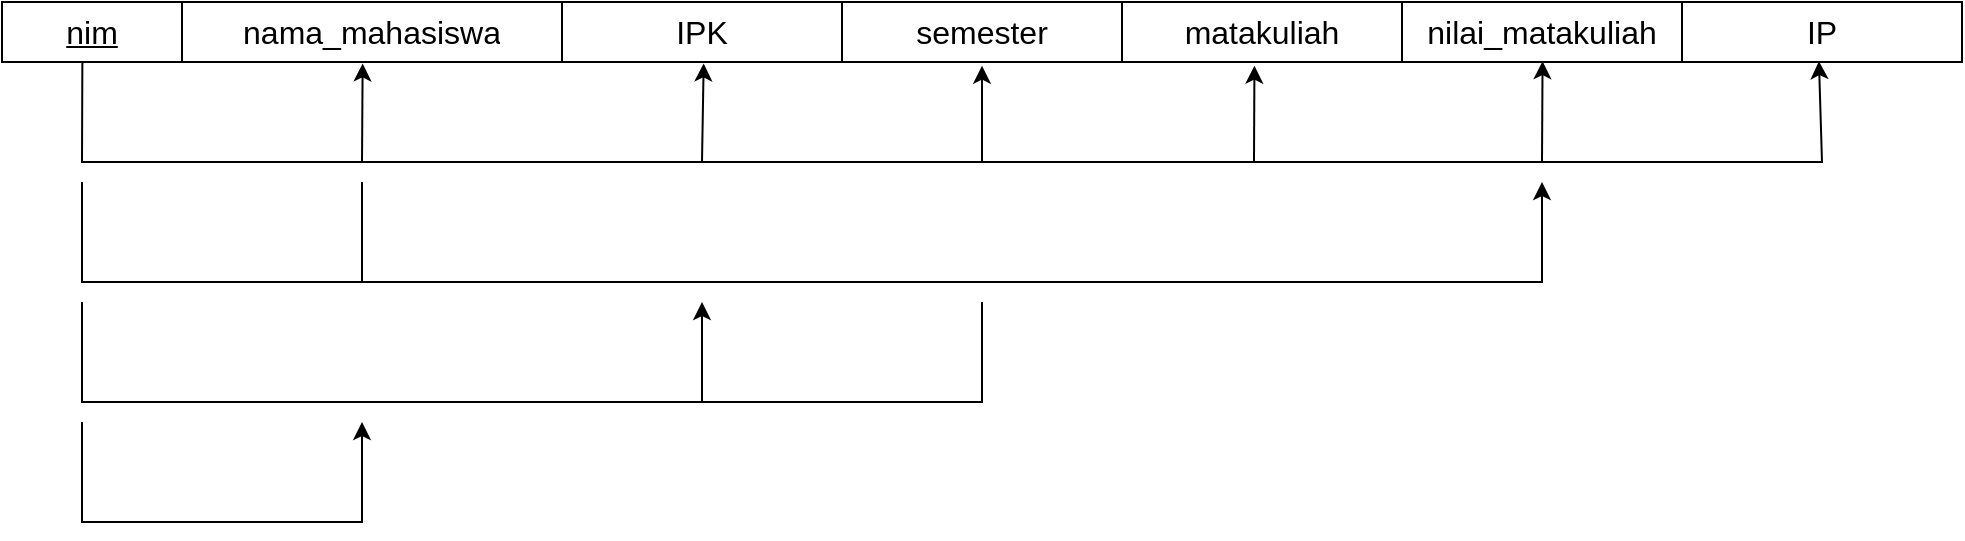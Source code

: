 <mxfile version="24.4.0" type="github">
  <diagram name="Page-1" id="fTYHsXV7JwbaDdjcN3bL">
    <mxGraphModel dx="1148" dy="654" grid="1" gridSize="10" guides="1" tooltips="1" connect="1" arrows="1" fold="1" page="1" pageScale="1" pageWidth="1654" pageHeight="1169" math="0" shadow="0">
      <root>
        <mxCell id="0" />
        <mxCell id="1" parent="0" />
        <mxCell id="0Qd35j5d8g3Qpu75Pyow-1" value="" style="shape=table;startSize=0;container=1;collapsible=0;childLayout=tableLayout;fontSize=16;" vertex="1" parent="1">
          <mxGeometry x="40" y="80" width="980" height="30" as="geometry" />
        </mxCell>
        <mxCell id="0Qd35j5d8g3Qpu75Pyow-2" value="" style="shape=tableRow;horizontal=0;startSize=0;swimlaneHead=0;swimlaneBody=0;strokeColor=inherit;top=0;left=0;bottom=0;right=0;collapsible=0;dropTarget=0;fillColor=none;points=[[0,0.5],[1,0.5]];portConstraint=eastwest;fontSize=16;" vertex="1" parent="0Qd35j5d8g3Qpu75Pyow-1">
          <mxGeometry width="980" height="30" as="geometry" />
        </mxCell>
        <mxCell id="0Qd35j5d8g3Qpu75Pyow-3" value="&lt;u&gt;nim&lt;/u&gt;" style="shape=partialRectangle;html=1;whiteSpace=wrap;connectable=0;strokeColor=inherit;overflow=hidden;fillColor=none;top=0;left=0;bottom=0;right=0;pointerEvents=1;fontSize=16;" vertex="1" parent="0Qd35j5d8g3Qpu75Pyow-2">
          <mxGeometry width="90" height="30" as="geometry">
            <mxRectangle width="90" height="30" as="alternateBounds" />
          </mxGeometry>
        </mxCell>
        <mxCell id="0Qd35j5d8g3Qpu75Pyow-18" value="nama_mahasiswa" style="shape=partialRectangle;html=1;whiteSpace=wrap;connectable=0;strokeColor=inherit;overflow=hidden;fillColor=none;top=0;left=0;bottom=0;right=0;pointerEvents=1;fontSize=16;" vertex="1" parent="0Qd35j5d8g3Qpu75Pyow-2">
          <mxGeometry x="90" width="190" height="30" as="geometry">
            <mxRectangle width="190" height="30" as="alternateBounds" />
          </mxGeometry>
        </mxCell>
        <mxCell id="0Qd35j5d8g3Qpu75Pyow-17" value="IPK" style="shape=partialRectangle;html=1;whiteSpace=wrap;connectable=0;strokeColor=inherit;overflow=hidden;fillColor=none;top=0;left=0;bottom=0;right=0;pointerEvents=1;fontSize=16;" vertex="1" parent="0Qd35j5d8g3Qpu75Pyow-2">
          <mxGeometry x="280" width="140" height="30" as="geometry">
            <mxRectangle width="140" height="30" as="alternateBounds" />
          </mxGeometry>
        </mxCell>
        <mxCell id="0Qd35j5d8g3Qpu75Pyow-16" value="semester" style="shape=partialRectangle;html=1;whiteSpace=wrap;connectable=0;strokeColor=inherit;overflow=hidden;fillColor=none;top=0;left=0;bottom=0;right=0;pointerEvents=1;fontSize=16;" vertex="1" parent="0Qd35j5d8g3Qpu75Pyow-2">
          <mxGeometry x="420" width="140" height="30" as="geometry">
            <mxRectangle width="140" height="30" as="alternateBounds" />
          </mxGeometry>
        </mxCell>
        <mxCell id="0Qd35j5d8g3Qpu75Pyow-15" value="matakuliah" style="shape=partialRectangle;html=1;whiteSpace=wrap;connectable=0;strokeColor=inherit;overflow=hidden;fillColor=none;top=0;left=0;bottom=0;right=0;pointerEvents=1;fontSize=16;" vertex="1" parent="0Qd35j5d8g3Qpu75Pyow-2">
          <mxGeometry x="560" width="140" height="30" as="geometry">
            <mxRectangle width="140" height="30" as="alternateBounds" />
          </mxGeometry>
        </mxCell>
        <mxCell id="0Qd35j5d8g3Qpu75Pyow-4" value="nilai_matakuliah" style="shape=partialRectangle;html=1;whiteSpace=wrap;connectable=0;strokeColor=inherit;overflow=hidden;fillColor=none;top=0;left=0;bottom=0;right=0;pointerEvents=1;fontSize=16;" vertex="1" parent="0Qd35j5d8g3Qpu75Pyow-2">
          <mxGeometry x="700" width="140" height="30" as="geometry">
            <mxRectangle width="140" height="30" as="alternateBounds" />
          </mxGeometry>
        </mxCell>
        <mxCell id="0Qd35j5d8g3Qpu75Pyow-5" value="IP" style="shape=partialRectangle;html=1;whiteSpace=wrap;connectable=0;strokeColor=inherit;overflow=hidden;fillColor=none;top=0;left=0;bottom=0;right=0;pointerEvents=1;fontSize=16;" vertex="1" parent="0Qd35j5d8g3Qpu75Pyow-2">
          <mxGeometry x="840" width="140" height="30" as="geometry">
            <mxRectangle width="140" height="30" as="alternateBounds" />
          </mxGeometry>
        </mxCell>
        <mxCell id="0Qd35j5d8g3Qpu75Pyow-19" value="" style="endArrow=classic;html=1;rounded=0;exitX=0.041;exitY=1.013;exitDx=0;exitDy=0;exitPerimeter=0;entryX=0.927;entryY=0.986;entryDx=0;entryDy=0;entryPerimeter=0;" edge="1" parent="0Qd35j5d8g3Qpu75Pyow-1" source="0Qd35j5d8g3Qpu75Pyow-2" target="0Qd35j5d8g3Qpu75Pyow-2">
          <mxGeometry width="50" height="50" relative="1" as="geometry">
            <mxPoint x="430" y="190" as="sourcePoint" />
            <mxPoint x="920" y="110" as="targetPoint" />
            <Array as="points">
              <mxPoint x="40" y="80" />
              <mxPoint x="910" y="80" />
            </Array>
          </mxGeometry>
        </mxCell>
        <mxCell id="0Qd35j5d8g3Qpu75Pyow-20" value="" style="endArrow=classic;html=1;rounded=0;entryX=0.184;entryY=1.024;entryDx=0;entryDy=0;entryPerimeter=0;" edge="1" parent="1" target="0Qd35j5d8g3Qpu75Pyow-2">
          <mxGeometry width="50" height="50" relative="1" as="geometry">
            <mxPoint x="220" y="160" as="sourcePoint" />
            <mxPoint x="260" y="140" as="targetPoint" />
          </mxGeometry>
        </mxCell>
        <mxCell id="0Qd35j5d8g3Qpu75Pyow-21" value="" style="endArrow=classic;html=1;rounded=0;entryX=0.358;entryY=1.024;entryDx=0;entryDy=0;entryPerimeter=0;" edge="1" parent="1" target="0Qd35j5d8g3Qpu75Pyow-2">
          <mxGeometry width="50" height="50" relative="1" as="geometry">
            <mxPoint x="390" y="160" as="sourcePoint" />
            <mxPoint x="260" y="140" as="targetPoint" />
          </mxGeometry>
        </mxCell>
        <mxCell id="0Qd35j5d8g3Qpu75Pyow-22" value="" style="endArrow=classic;html=1;rounded=0;entryX=0.5;entryY=1.061;entryDx=0;entryDy=0;entryPerimeter=0;" edge="1" parent="1" target="0Qd35j5d8g3Qpu75Pyow-2">
          <mxGeometry width="50" height="50" relative="1" as="geometry">
            <mxPoint x="530" y="160" as="sourcePoint" />
            <mxPoint x="590" y="130" as="targetPoint" />
          </mxGeometry>
        </mxCell>
        <mxCell id="0Qd35j5d8g3Qpu75Pyow-23" value="" style="endArrow=classic;html=1;rounded=0;entryX=0.639;entryY=1.061;entryDx=0;entryDy=0;entryPerimeter=0;" edge="1" parent="1" target="0Qd35j5d8g3Qpu75Pyow-2">
          <mxGeometry width="50" height="50" relative="1" as="geometry">
            <mxPoint x="666" y="160" as="sourcePoint" />
            <mxPoint x="760" y="130" as="targetPoint" />
          </mxGeometry>
        </mxCell>
        <mxCell id="0Qd35j5d8g3Qpu75Pyow-24" value="" style="endArrow=classic;html=1;rounded=0;entryX=0.786;entryY=0.986;entryDx=0;entryDy=0;entryPerimeter=0;" edge="1" parent="1" target="0Qd35j5d8g3Qpu75Pyow-2">
          <mxGeometry width="50" height="50" relative="1" as="geometry">
            <mxPoint x="810" y="160" as="sourcePoint" />
            <mxPoint x="880" y="140" as="targetPoint" />
          </mxGeometry>
        </mxCell>
        <mxCell id="0Qd35j5d8g3Qpu75Pyow-25" value="" style="endArrow=classic;html=1;rounded=0;" edge="1" parent="1">
          <mxGeometry width="50" height="50" relative="1" as="geometry">
            <mxPoint x="80" y="290" as="sourcePoint" />
            <mxPoint x="220" y="290" as="targetPoint" />
            <Array as="points">
              <mxPoint x="80" y="340" />
              <mxPoint x="220" y="340" />
            </Array>
          </mxGeometry>
        </mxCell>
        <mxCell id="0Qd35j5d8g3Qpu75Pyow-30" value="" style="group" vertex="1" connectable="0" parent="1">
          <mxGeometry x="80" y="170" width="730" height="50" as="geometry" />
        </mxCell>
        <mxCell id="0Qd35j5d8g3Qpu75Pyow-26" value="" style="endArrow=classic;html=1;rounded=0;" edge="1" parent="0Qd35j5d8g3Qpu75Pyow-30">
          <mxGeometry width="50" height="50" relative="1" as="geometry">
            <mxPoint as="sourcePoint" />
            <mxPoint x="730" as="targetPoint" />
            <Array as="points">
              <mxPoint y="50" />
              <mxPoint x="730" y="50" />
            </Array>
          </mxGeometry>
        </mxCell>
        <mxCell id="0Qd35j5d8g3Qpu75Pyow-27" value="" style="endArrow=none;html=1;rounded=0;" edge="1" parent="0Qd35j5d8g3Qpu75Pyow-30">
          <mxGeometry width="50" height="50" relative="1" as="geometry">
            <mxPoint x="140" y="50" as="sourcePoint" />
            <mxPoint x="140" as="targetPoint" />
          </mxGeometry>
        </mxCell>
        <mxCell id="0Qd35j5d8g3Qpu75Pyow-31" value="" style="group" vertex="1" connectable="0" parent="1">
          <mxGeometry x="80" y="230" width="450" height="50" as="geometry" />
        </mxCell>
        <mxCell id="0Qd35j5d8g3Qpu75Pyow-28" value="" style="endArrow=none;html=1;rounded=0;endFill=0;" edge="1" parent="0Qd35j5d8g3Qpu75Pyow-31">
          <mxGeometry width="50" height="50" relative="1" as="geometry">
            <mxPoint as="sourcePoint" />
            <mxPoint x="450" as="targetPoint" />
            <Array as="points">
              <mxPoint y="50" />
              <mxPoint x="450" y="50" />
            </Array>
          </mxGeometry>
        </mxCell>
        <mxCell id="0Qd35j5d8g3Qpu75Pyow-29" value="" style="endArrow=classic;html=1;rounded=0;" edge="1" parent="0Qd35j5d8g3Qpu75Pyow-31">
          <mxGeometry width="50" height="50" relative="1" as="geometry">
            <mxPoint x="310" y="50" as="sourcePoint" />
            <mxPoint x="310" as="targetPoint" />
          </mxGeometry>
        </mxCell>
      </root>
    </mxGraphModel>
  </diagram>
</mxfile>
